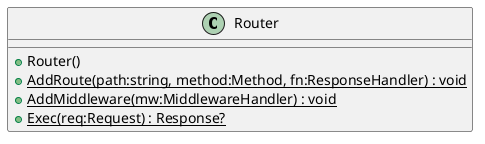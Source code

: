 @startuml
class Router {
    + Router()
    + {static} AddRoute(path:string, method:Method, fn:ResponseHandler) : void
    + {static} AddMiddleware(mw:MiddlewareHandler) : void
    + {static} Exec(req:Request) : Response?
}
@enduml
